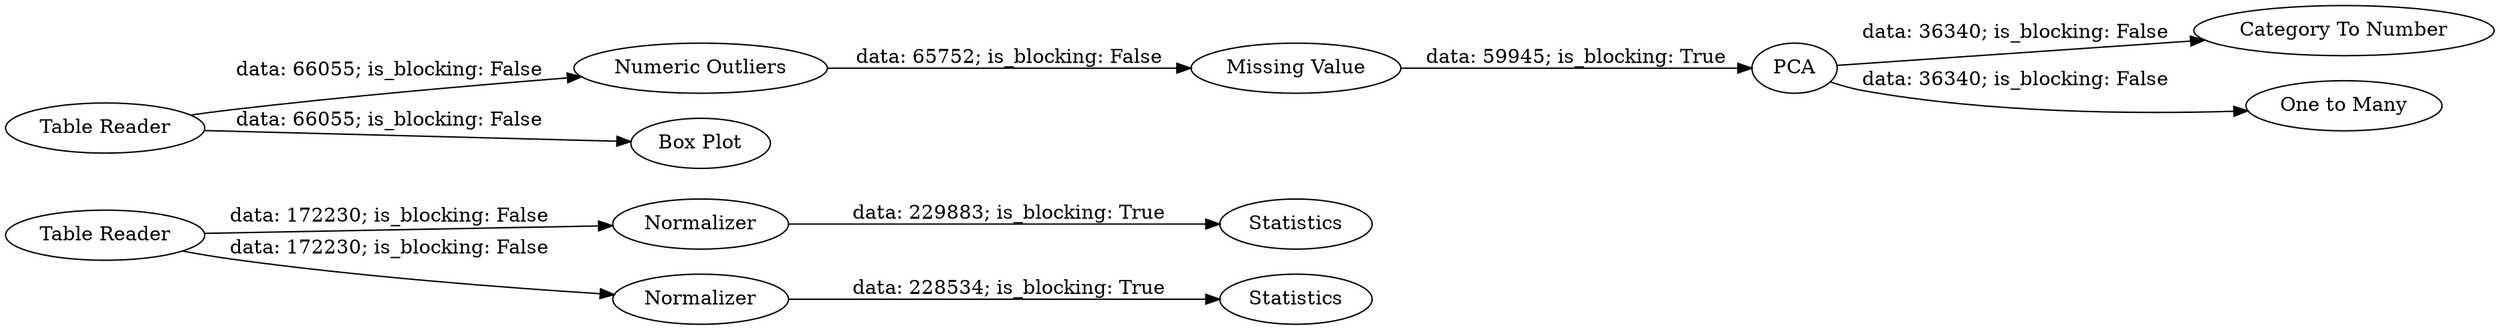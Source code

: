digraph {
	"-8480852273564896688_136" [label=Normalizer]
	"-8480852273564896688_127" [label="Category To Number"]
	"-8480852273564896688_139" [label=Statistics]
	"-8480852273564896688_95" [label="Table Reader"]
	"-8480852273564896688_97" [label="Numeric Outliers"]
	"-8480852273564896688_129" [label=PCA]
	"-8480852273564896688_128" [label="One to Many"]
	"-8480852273564896688_138" [label=Statistics]
	"-8480852273564896688_137" [label=Normalizer]
	"-8480852273564896688_100" [label="Box Plot"]
	"-8480852273564896688_126" [label="Missing Value"]
	"-8480852273564896688_135" [label="Table Reader"]
	"-8480852273564896688_136" -> "-8480852273564896688_139" [label="data: 229883; is_blocking: True"]
	"-8480852273564896688_95" -> "-8480852273564896688_100" [label="data: 66055; is_blocking: False"]
	"-8480852273564896688_129" -> "-8480852273564896688_127" [label="data: 36340; is_blocking: False"]
	"-8480852273564896688_97" -> "-8480852273564896688_126" [label="data: 65752; is_blocking: False"]
	"-8480852273564896688_95" -> "-8480852273564896688_97" [label="data: 66055; is_blocking: False"]
	"-8480852273564896688_135" -> "-8480852273564896688_136" [label="data: 172230; is_blocking: False"]
	"-8480852273564896688_129" -> "-8480852273564896688_128" [label="data: 36340; is_blocking: False"]
	"-8480852273564896688_137" -> "-8480852273564896688_138" [label="data: 228534; is_blocking: True"]
	"-8480852273564896688_126" -> "-8480852273564896688_129" [label="data: 59945; is_blocking: True"]
	"-8480852273564896688_135" -> "-8480852273564896688_137" [label="data: 172230; is_blocking: False"]
	rankdir=LR
}
